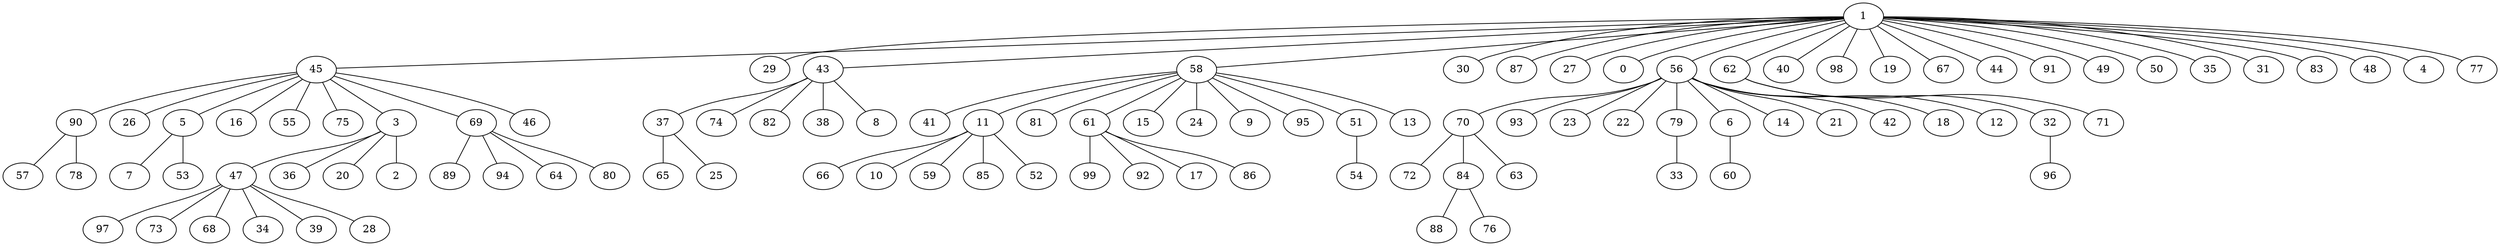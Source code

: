 strict graph G {
1;
45;
29;
43;
58;
30;
87;
27;
0;
56;
62;
40;
98;
19;
67;
44;
91;
49;
50;
35;
31;
83;
48;
4;
77;
90;
26;
5;
16;
55;
75;
3;
69;
46;
37;
74;
82;
38;
8;
41;
11;
81;
61;
15;
24;
9;
95;
51;
13;
70;
93;
23;
22;
79;
6;
14;
21;
42;
18;
12;
32;
71;
57;
78;
7;
53;
47;
36;
20;
2;
89;
94;
64;
80;
65;
25;
66;
10;
59;
85;
52;
99;
92;
17;
86;
54;
72;
84;
63;
33;
60;
96;
97;
73;
68;
34;
39;
28;
88;
76;
56 -- 93;
1 -- 29;
43 -- 74;
51 -- 54;
84 -- 76;
69 -- 89;
56 -- 22;
70 -- 72;
58 -- 81;
5 -- 53;
3 -- 47;
1 -- 56;
47 -- 34;
58 -- 51;
90 -- 78;
56 -- 12;
1 -- 67;
56 -- 79;
1 -- 49;
58 -- 95;
58 -- 9;
47 -- 68;
45 -- 69;
1 -- 48;
1 -- 4;
69 -- 80;
43 -- 37;
1 -- 77;
1 -- 45;
43 -- 8;
56 -- 23;
5 -- 7;
47 -- 97;
1 -- 58;
56 -- 42;
1 -- 27;
58 -- 61;
11 -- 66;
3 -- 36;
1 -- 40;
43 -- 38;
45 -- 26;
1 -- 44;
43 -- 82;
32 -- 96;
62 -- 71;
1 -- 31;
84 -- 88;
58 -- 13;
11 -- 59;
45 -- 5;
6 -- 60;
56 -- 6;
61 -- 99;
56 -- 18;
47 -- 28;
1 -- 43;
1 -- 0;
1 -- 30;
69 -- 94;
11 -- 10;
62 -- 32;
1 -- 91;
58 -- 15;
1 -- 50;
45 -- 75;
3 -- 20;
1 -- 35;
11 -- 85;
1 -- 83;
45 -- 3;
11 -- 52;
56 -- 21;
45 -- 46;
56 -- 70;
37 -- 65;
45 -- 90;
90 -- 57;
61 -- 92;
79 -- 33;
47 -- 39;
1 -- 87;
70 -- 84;
58 -- 41;
69 -- 64;
1 -- 62;
1 -- 98;
58 -- 24;
47 -- 73;
58 -- 11;
1 -- 19;
45 -- 55;
61 -- 17;
45 -- 16;
61 -- 86;
70 -- 63;
56 -- 14;
3 -- 2;
37 -- 25;
}
